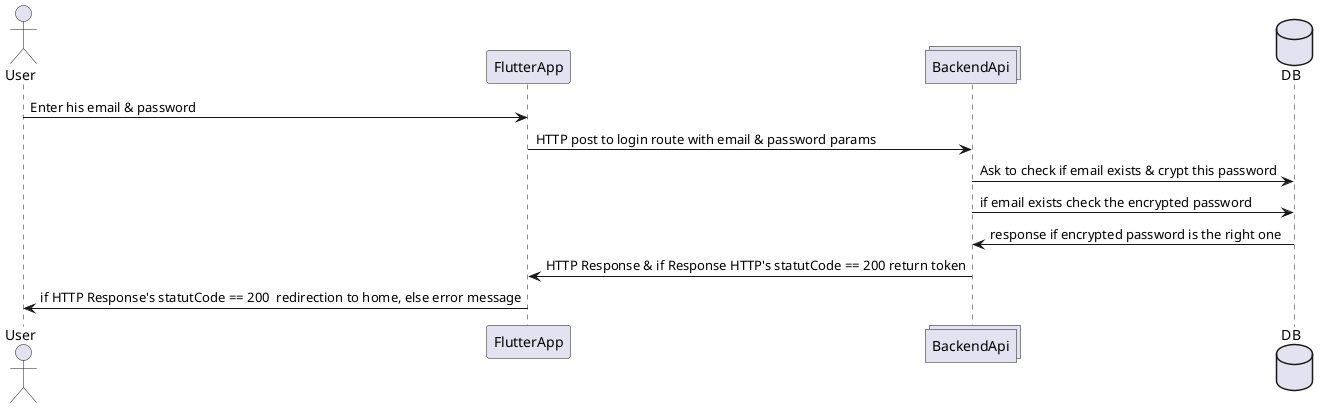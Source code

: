 @startuml

actor       User       as u
participant    FlutterApp    as fa
collections     BackendApi     as ba
database      DB      as db

u -> fa : Enter his email & password 
fa -> ba : HTTP post to login route with email & password params
ba -> db : Ask to check if email exists & crypt this password 
ba -> db : if email exists check the encrypted password
db -> ba : response if encrypted password is the right one
ba -> fa : HTTP Response & if Response HTTP's statutCode == 200 return token 
fa-> u : if HTTP Response's statutCode == 200  redirection to home, else error message 


@enduml